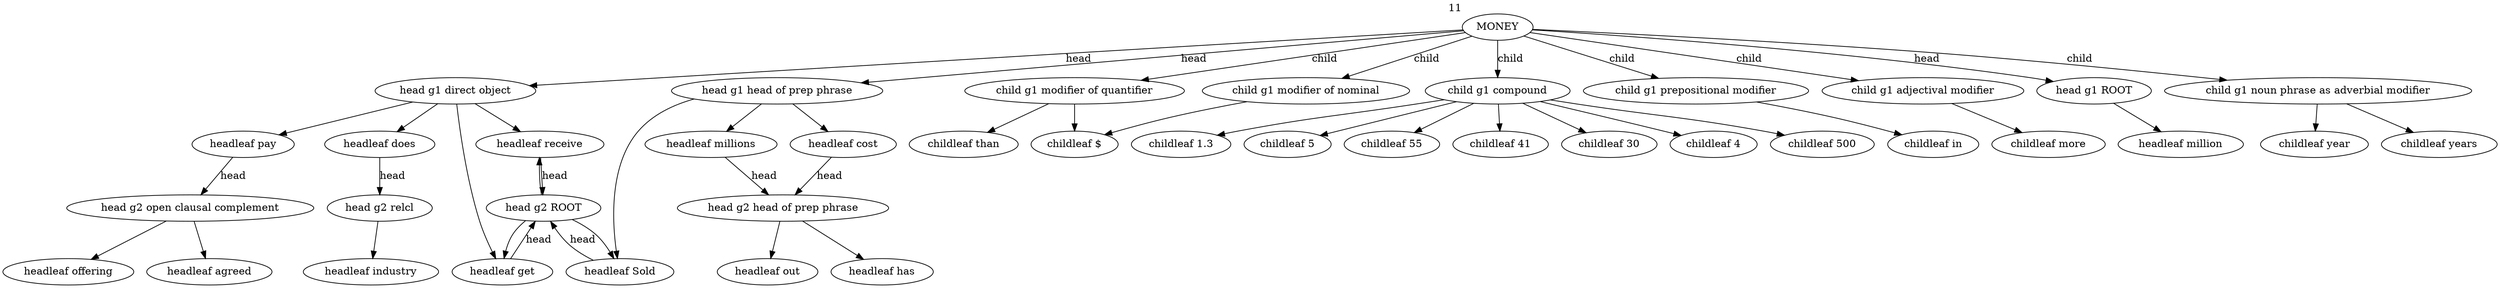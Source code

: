 strict digraph  {
MONEY [weight=11, xlabel=11];
"head g1 direct object" [weight=5, lp="-1.9459101490553132"];
"headleaf does" [weight=1, lp="-1.9459101490553132"];
"child g1 modifier of quantifier" [weight=9, lp="-1.358123484153194"];
"childleaf $" [weight=10, lp="0.0"];
"child g1 compound" [weight=8, lp="-1.4759065198095778"];
"childleaf 4" [weight=2, lp="-1.3862943611198904"];
"child g1 prepositional modifier" [weight=2, lp="-2.862200880929468"];
"childleaf in" [weight=2, lp="0.0"];
"head g2 relcl" [weight=1, lp="0.0"];
"headleaf industry" [weight=1, lp="0.0"];
"head g1 head of prep phrase" [weight=4, lp="-2.169053700369523"];
"headleaf Sold" [weight=4, lp="-0.4054651081081644"];
"child g1 modifier of nominal" [weight=2, lp="-2.862200880929468"];
"head g2 ROOT" [weight=4, lp="0.0"];
"headleaf millions" [weight=1, lp="-1.791759469228055"];
"head g2 head of prep phrase" [weight=2, lp="0.0"];
"headleaf out" [weight=1, lp="-0.6931471805599453"];
"headleaf pay" [weight=2, lp="-1.252762968495368"];
"child g1 adjectival modifier" [weight=1, lp="-3.5553480614894135"];
"childleaf more" [weight=1, lp="0.0"];
"childleaf than" [weight=1, lp="-2.3978952727983707"];
"childleaf 500" [weight=1, lp="-2.0794415416798357"];
"head g2 open clausal complement" [weight=2, lp="0.0"];
"headleaf agreed" [weight=1, lp="-0.6931471805599453"];
"head g1 ROOT" [weight=2, lp="-2.862200880929468"];
"headleaf million" [weight=2, lp="0.0"];
"childleaf 1.3" [weight=1, lp="-2.0794415416798357"];
"childleaf 5" [weight=1, lp="-2.0794415416798357"];
"headleaf offering" [weight=1, lp="-0.6931471805599453"];
"headleaf cost" [weight=1, lp="-1.791759469228055"];
"child g1 noun phrase as adverbial modifier" [weight=2, lp="-2.862200880929468"];
"childleaf year" [weight=1, lp="-0.6931471805599453"];
"headleaf has" [weight=1, lp="-0.6931471805599453"];
"headleaf receive" [weight=2, lp="-1.0986122886681096"];
"childleaf 55" [weight=1, lp="-2.0794415416798357"];
"headleaf get" [weight=2, lp="-1.0986122886681096"];
"childleaf 41" [weight=1, lp="-2.0794415416798357"];
"childleaf years" [weight=1, lp="-0.6931471805599453"];
"childleaf 30" [weight=1, lp="-2.0794415416798357"];
MONEY -> "head g1 direct object"  [label=head];
MONEY -> "child g1 modifier of quantifier"  [label=child];
MONEY -> "child g1 compound"  [label=child];
MONEY -> "child g1 prepositional modifier"  [label=child];
MONEY -> "head g1 head of prep phrase"  [label=head];
MONEY -> "child g1 modifier of nominal"  [label=child];
MONEY -> "child g1 adjectival modifier"  [label=child];
MONEY -> "head g1 ROOT"  [label=head];
MONEY -> "child g1 noun phrase as adverbial modifier"  [label=child];
"head g1 direct object" -> "headleaf does";
"head g1 direct object" -> "headleaf pay";
"head g1 direct object" -> "headleaf receive";
"head g1 direct object" -> "headleaf get";
"headleaf does" -> "head g2 relcl"  [label=head];
"child g1 modifier of quantifier" -> "childleaf $";
"child g1 modifier of quantifier" -> "childleaf than";
"child g1 compound" -> "childleaf 4";
"child g1 compound" -> "childleaf 500";
"child g1 compound" -> "childleaf 1.3";
"child g1 compound" -> "childleaf 5";
"child g1 compound" -> "childleaf 55";
"child g1 compound" -> "childleaf 41";
"child g1 compound" -> "childleaf 30";
"child g1 prepositional modifier" -> "childleaf in";
"head g2 relcl" -> "headleaf industry";
"head g1 head of prep phrase" -> "headleaf Sold";
"head g1 head of prep phrase" -> "headleaf millions";
"head g1 head of prep phrase" -> "headleaf cost";
"headleaf Sold" -> "head g2 ROOT"  [label=head];
"child g1 modifier of nominal" -> "childleaf $";
"head g2 ROOT" -> "headleaf Sold";
"head g2 ROOT" -> "headleaf receive";
"head g2 ROOT" -> "headleaf get";
"headleaf millions" -> "head g2 head of prep phrase"  [label=head];
"head g2 head of prep phrase" -> "headleaf out";
"head g2 head of prep phrase" -> "headleaf has";
"headleaf pay" -> "head g2 open clausal complement"  [label=head];
"child g1 adjectival modifier" -> "childleaf more";
"head g2 open clausal complement" -> "headleaf agreed";
"head g2 open clausal complement" -> "headleaf offering";
"head g1 ROOT" -> "headleaf million";
"headleaf cost" -> "head g2 head of prep phrase"  [label=head];
"child g1 noun phrase as adverbial modifier" -> "childleaf year";
"child g1 noun phrase as adverbial modifier" -> "childleaf years";
"headleaf receive" -> "head g2 ROOT"  [label=head];
"headleaf get" -> "head g2 ROOT"  [label=head];
}

